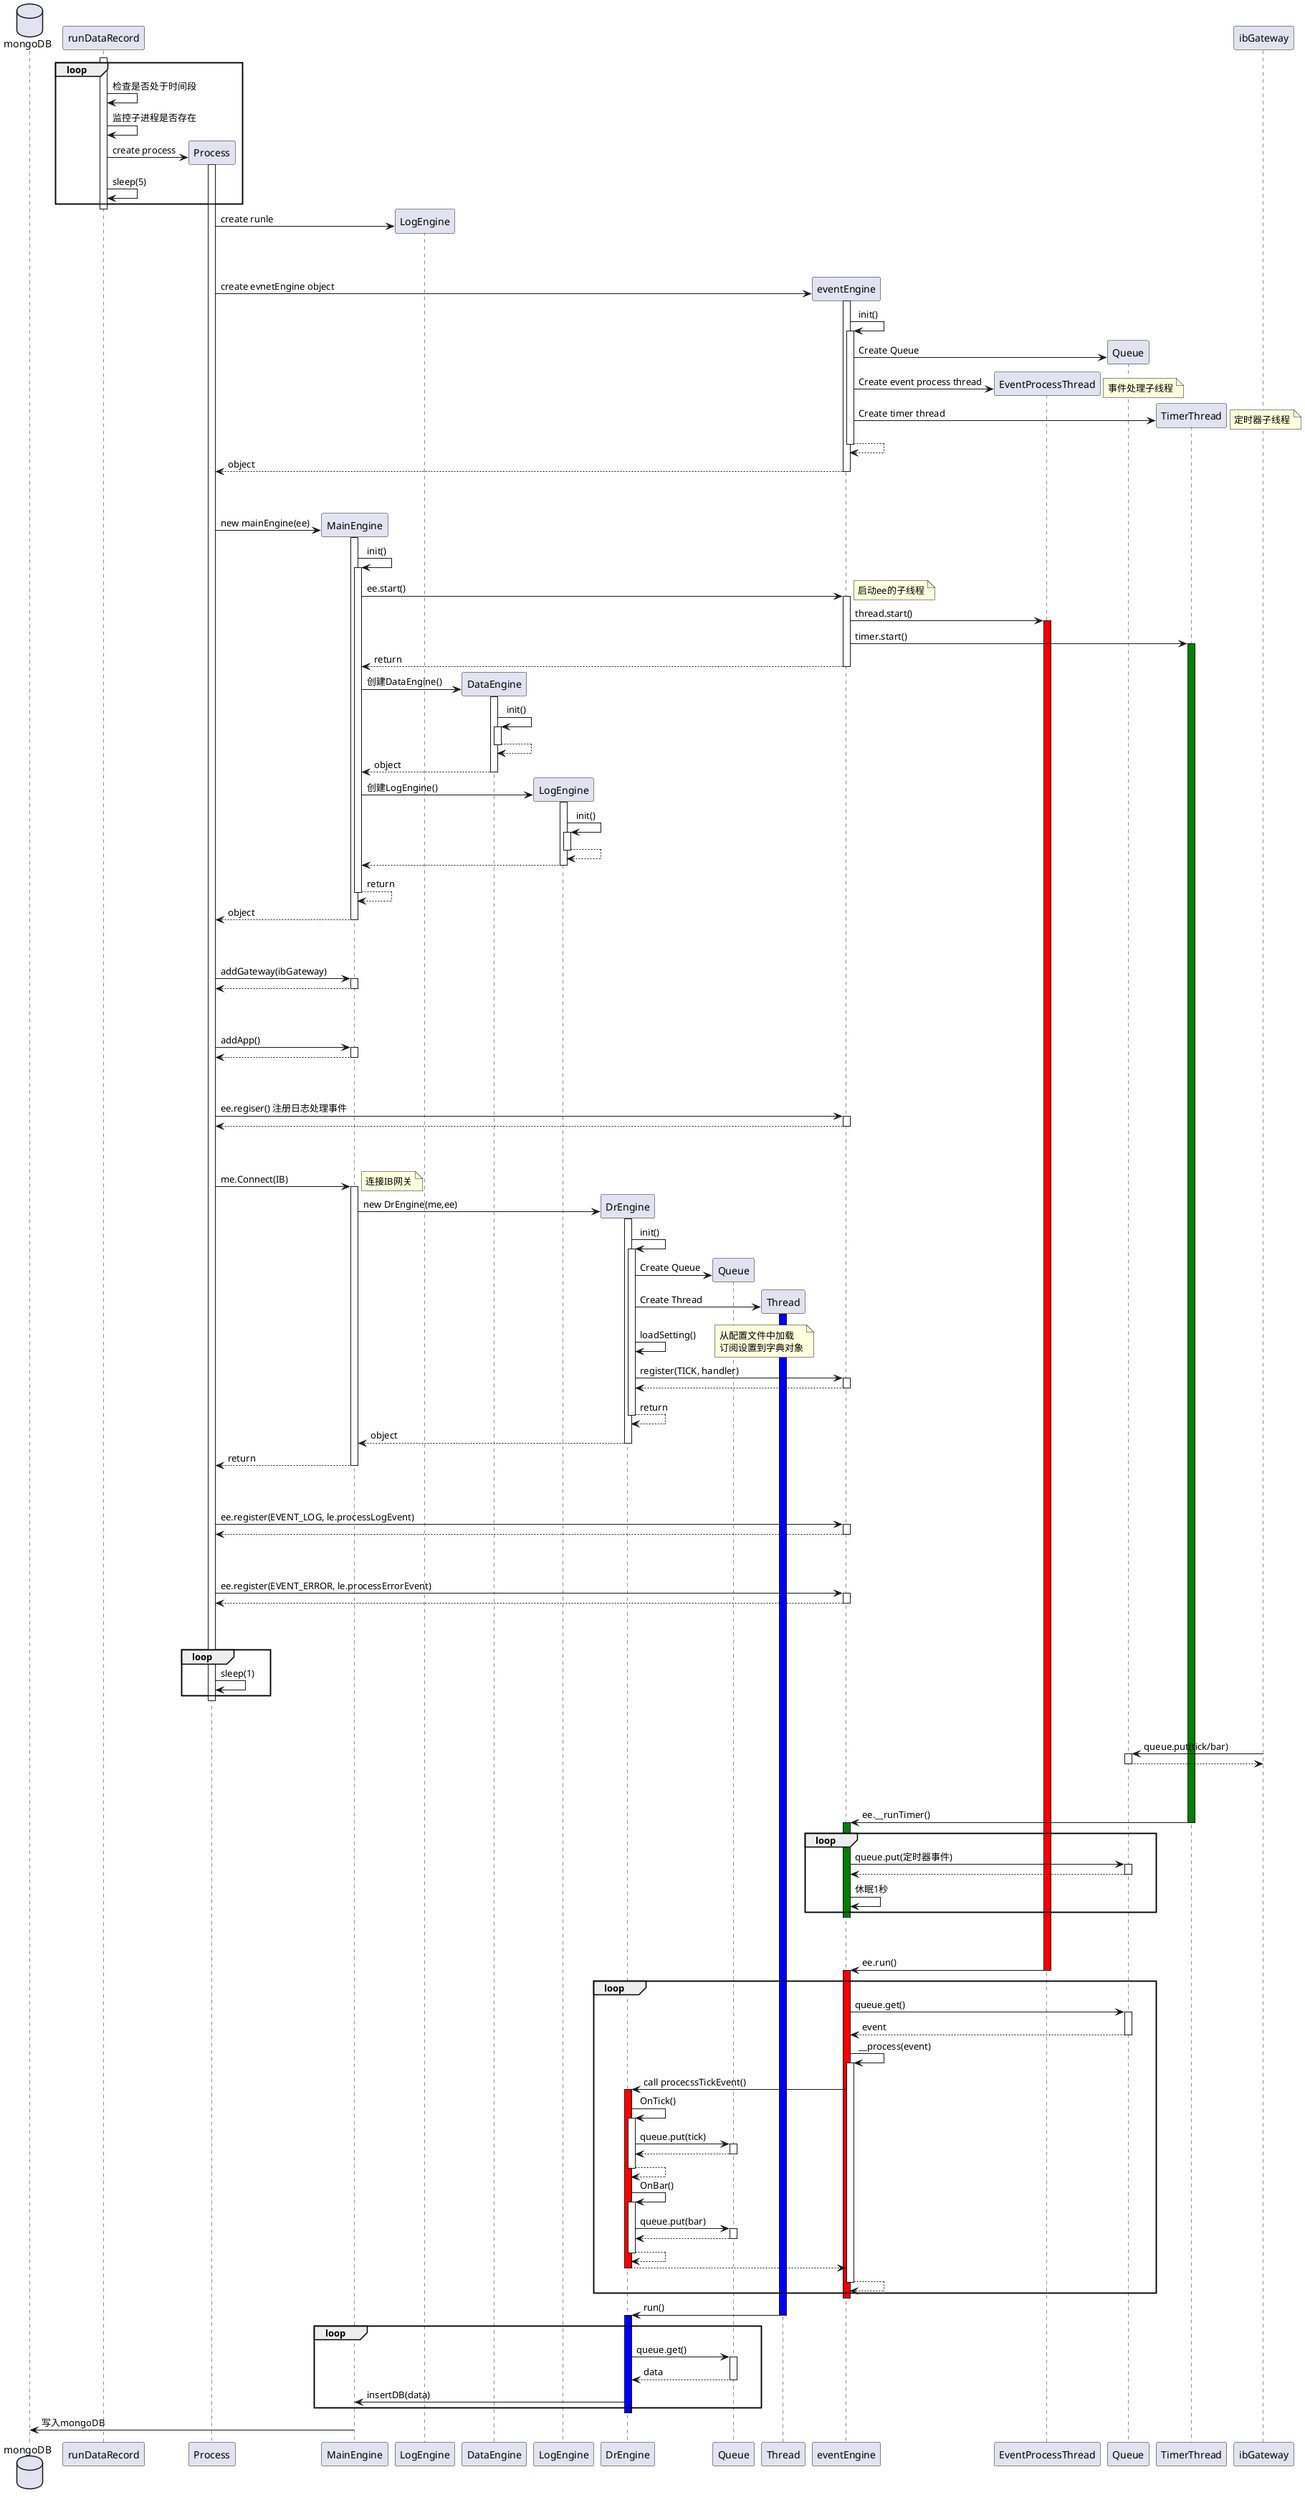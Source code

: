 @startuml
database mongoDB as db
participant runDataRecord as rundr
participant Process as run
participant MainEngine as me
participant LogEngine as runle
participant DataEngine as dt
participant LogEngine as le
participant DrEngine as dr
participant Queue as drq
participant Thread as drt
participant eventEngine as ee
participant EventProcessThread as eet
participant Queue as eeq
participant TimerThread as eetm
participant ibGateway as gw


activate rundr
    loop
        rundr->rundr: 检查是否处于时间段
        rundr->rundr: 监控子进程是否存在
        rundr->run ** : create process
        activate run
        rundr->rundr: sleep(5)
    end loop
    deactivate rundr

run->runle ** : create runle
|||
|||
run->ee ** :create evnetEngine object
    activate ee
    ee->ee ++ : init()
        ee->eeq ** : Create Queue
        ee->eet ** : Create event process thread
        note right: 事件处理子线程
        ee->eetm ** : Create timer thread
        note right: 定时器子线程
        return
    return object
|||
|||
run->me ** : new mainEngine(ee)
    activate me
    me->me ++ : init()
        me->ee ++ : ee.start()
            note right: 启动ee的子线程
            ee->eet ++ #red : thread.start()
            ee->eetm ++ #green : timer.start()
            ee-->me--: return
        me->dt ** :创建DataEngine()
            activate dt
            dt->dt ++ : init()
                return
            return object
        me->le ** :创建LogEngine()
            activate le
            le->le ++ : init()
                return
            return
        me-->me--:return
    me-->run--: object
|||
|||
run->me: addGateway(ibGateway)
    activate me
    return
|||
|||
run->me: addApp()
    activate me
    return
|||
|||
run->ee: ee.regiser() 注册日志处理事件
    activate ee
    return
|||
|||
run->me++: me.Connect(IB)
    note right: 连接IB网关
    me->dr**: new DrEngine(me,ee)
        activate dr
        dr->dr++:init()
            dr->drq **:Create Queue
            dr->drt **:Create Thread
                activate drt #blue
            dr->dr:loadSetting()
                note right
                从配置文件中加载
                订阅设置到字典对象
                end note
            dr->ee++:register(TICK, handler)
                return
            dr-->dr -- : return
        'return object
        dr-->me--: object
    run<--me--:return

|||
|||
run->ee ++ : ee.register(EVENT_LOG, le.processLogEvent)
    return

|||
|||
run->ee ++ : ee.register(EVENT_ERROR, le.processErrorEvent)
    return

|||
|||
loop
    run->run: sleep(1)
end loop
deactivate run
|||
|||
gw->eeq ++: queue.put(tick/bar)
    return
|||
|||
eetm->ee -- : ee.__runTimer()
    activate ee #green
    loop
        ee->eeq ++ : queue.put(定时器事件)
            return
        ee->ee : 休眠1秒
    end loop
    deactivate ee
|||
|||
eet->ee--: ee.run()
    activate ee #red
    loop
        ee->eeq ++ :queue.get()
        return event
        ee->ee ++ : __process(event)
            ee->dr ++ #red :call procecssTickEvent()
                dr->dr ++ :OnTick()
                    dr->drq ++: queue.put(tick)
                        return
                    return

                dr->dr ++ :OnBar()
                    dr->drq ++: queue.put(bar)
                        return
                    return
                return
            return
    end loop
    deactivate ee


drt->dr -- :run()
    activate dr #blue
    loop
        dr->drq ++ :queue.get()
        drq-->dr --:data
        dr->me:insertDB(data)
    end loop
    deactivate dr

me->db: 写入mongoDB

@enduml
